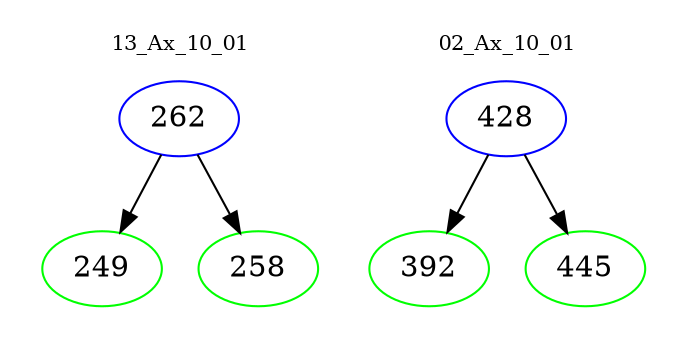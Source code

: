 digraph{
subgraph cluster_0 {
color = white
label = "13_Ax_10_01";
fontsize=10;
T0_262 [label="262", color="blue"]
T0_262 -> T0_249 [color="black"]
T0_249 [label="249", color="green"]
T0_262 -> T0_258 [color="black"]
T0_258 [label="258", color="green"]
}
subgraph cluster_1 {
color = white
label = "02_Ax_10_01";
fontsize=10;
T1_428 [label="428", color="blue"]
T1_428 -> T1_392 [color="black"]
T1_392 [label="392", color="green"]
T1_428 -> T1_445 [color="black"]
T1_445 [label="445", color="green"]
}
}
